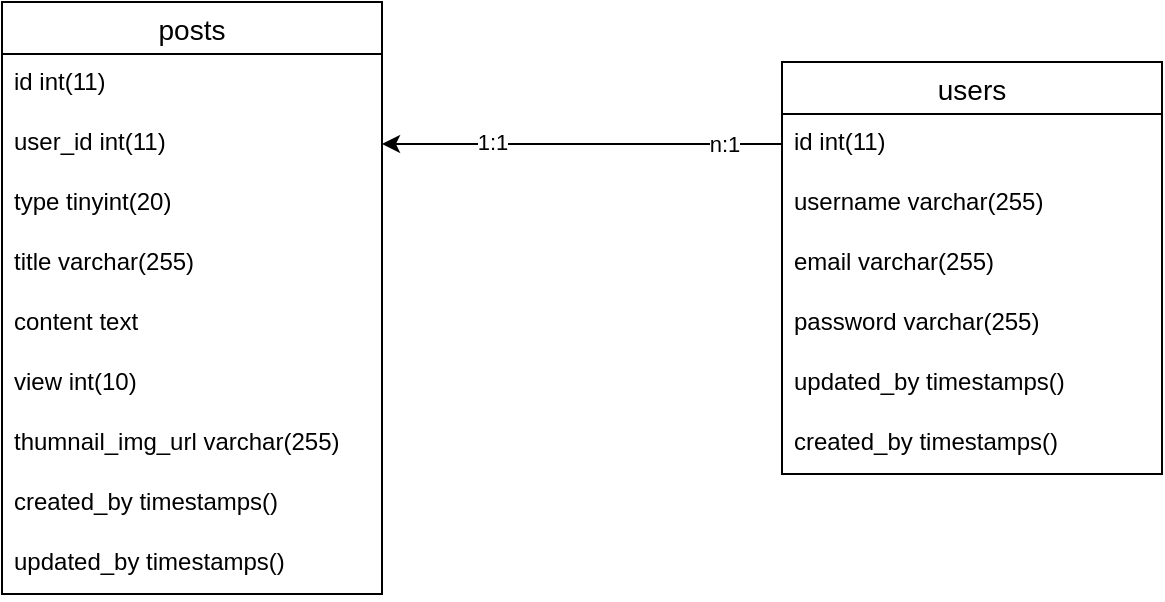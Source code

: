 <mxfile version="15.2.9" type="device"><diagram id="iXRQ_BEItIxGZ6AXF5c_" name="Page-1"><mxGraphModel dx="990" dy="539" grid="1" gridSize="10" guides="1" tooltips="1" connect="1" arrows="1" fold="1" page="1" pageScale="1" pageWidth="827" pageHeight="1169" math="0" shadow="0"><root><mxCell id="0"/><mxCell id="1" parent="0"/><mxCell id="wmqagzYbETPhQ_Lsa4sV-1" value="posts" style="swimlane;fontStyle=0;childLayout=stackLayout;horizontal=1;startSize=26;horizontalStack=0;resizeParent=1;resizeParentMax=0;resizeLast=0;collapsible=1;marginBottom=0;align=center;fontSize=14;" parent="1" vertex="1"><mxGeometry x="110" y="350" width="190" height="296" as="geometry"/></mxCell><mxCell id="wmqagzYbETPhQ_Lsa4sV-2" value="id int(11)" style="text;strokeColor=none;fillColor=none;spacingLeft=4;spacingRight=4;overflow=hidden;rotatable=0;points=[[0,0.5],[1,0.5]];portConstraint=eastwest;fontSize=12;" parent="wmqagzYbETPhQ_Lsa4sV-1" vertex="1"><mxGeometry y="26" width="190" height="30" as="geometry"/></mxCell><mxCell id="wmqagzYbETPhQ_Lsa4sV-12" value="user_id int(11)" style="text;strokeColor=none;fillColor=none;spacingLeft=4;spacingRight=4;overflow=hidden;rotatable=0;points=[[0,0.5],[1,0.5]];portConstraint=eastwest;fontSize=12;" parent="wmqagzYbETPhQ_Lsa4sV-1" vertex="1"><mxGeometry y="56" width="190" height="30" as="geometry"/></mxCell><mxCell id="wmqagzYbETPhQ_Lsa4sV-17" value="type tinyint(20)" style="text;strokeColor=none;fillColor=none;spacingLeft=4;spacingRight=4;overflow=hidden;rotatable=0;points=[[0,0.5],[1,0.5]];portConstraint=eastwest;fontSize=12;" parent="wmqagzYbETPhQ_Lsa4sV-1" vertex="1"><mxGeometry y="86" width="190" height="30" as="geometry"/></mxCell><mxCell id="wmqagzYbETPhQ_Lsa4sV-3" value="title varchar(255)" style="text;strokeColor=none;fillColor=none;spacingLeft=4;spacingRight=4;overflow=hidden;rotatable=0;points=[[0,0.5],[1,0.5]];portConstraint=eastwest;fontSize=12;" parent="wmqagzYbETPhQ_Lsa4sV-1" vertex="1"><mxGeometry y="116" width="190" height="30" as="geometry"/></mxCell><mxCell id="wmqagzYbETPhQ_Lsa4sV-4" value="content text" style="text;strokeColor=none;fillColor=none;spacingLeft=4;spacingRight=4;overflow=hidden;rotatable=0;points=[[0,0.5],[1,0.5]];portConstraint=eastwest;fontSize=12;" parent="wmqagzYbETPhQ_Lsa4sV-1" vertex="1"><mxGeometry y="146" width="190" height="30" as="geometry"/></mxCell><mxCell id="wmqagzYbETPhQ_Lsa4sV-16" value="view int(10)" style="text;strokeColor=none;fillColor=none;spacingLeft=4;spacingRight=4;overflow=hidden;rotatable=0;points=[[0,0.5],[1,0.5]];portConstraint=eastwest;fontSize=12;" parent="wmqagzYbETPhQ_Lsa4sV-1" vertex="1"><mxGeometry y="176" width="190" height="30" as="geometry"/></mxCell><mxCell id="wmqagzYbETPhQ_Lsa4sV-5" value="thumnail_img_url varchar(255)" style="text;strokeColor=none;fillColor=none;spacingLeft=4;spacingRight=4;overflow=hidden;rotatable=0;points=[[0,0.5],[1,0.5]];portConstraint=eastwest;fontSize=12;" parent="wmqagzYbETPhQ_Lsa4sV-1" vertex="1"><mxGeometry y="206" width="190" height="30" as="geometry"/></mxCell><mxCell id="wmqagzYbETPhQ_Lsa4sV-19" value="created_by timestamps()" style="text;strokeColor=none;fillColor=none;spacingLeft=4;spacingRight=4;overflow=hidden;rotatable=0;points=[[0,0.5],[1,0.5]];portConstraint=eastwest;fontSize=12;" parent="wmqagzYbETPhQ_Lsa4sV-1" vertex="1"><mxGeometry y="236" width="190" height="30" as="geometry"/></mxCell><mxCell id="wmqagzYbETPhQ_Lsa4sV-18" value="updated_by timestamps()" style="text;strokeColor=none;fillColor=none;spacingLeft=4;spacingRight=4;overflow=hidden;rotatable=0;points=[[0,0.5],[1,0.5]];portConstraint=eastwest;fontSize=12;" parent="wmqagzYbETPhQ_Lsa4sV-1" vertex="1"><mxGeometry y="266" width="190" height="30" as="geometry"/></mxCell><mxCell id="wmqagzYbETPhQ_Lsa4sV-6" value="users" style="swimlane;fontStyle=0;childLayout=stackLayout;horizontal=1;startSize=26;horizontalStack=0;resizeParent=1;resizeParentMax=0;resizeLast=0;collapsible=1;marginBottom=0;align=center;fontSize=14;" parent="1" vertex="1"><mxGeometry x="500" y="380" width="190" height="206" as="geometry"/></mxCell><mxCell id="wmqagzYbETPhQ_Lsa4sV-7" value="id int(11)" style="text;strokeColor=none;fillColor=none;spacingLeft=4;spacingRight=4;overflow=hidden;rotatable=0;points=[[0,0.5],[1,0.5]];portConstraint=eastwest;fontSize=12;" parent="wmqagzYbETPhQ_Lsa4sV-6" vertex="1"><mxGeometry y="26" width="190" height="30" as="geometry"/></mxCell><mxCell id="wmqagzYbETPhQ_Lsa4sV-8" value="username varchar(255)" style="text;strokeColor=none;fillColor=none;spacingLeft=4;spacingRight=4;overflow=hidden;rotatable=0;points=[[0,0.5],[1,0.5]];portConstraint=eastwest;fontSize=12;" parent="wmqagzYbETPhQ_Lsa4sV-6" vertex="1"><mxGeometry y="56" width="190" height="30" as="geometry"/></mxCell><mxCell id="wmqagzYbETPhQ_Lsa4sV-9" value="email varchar(255)" style="text;strokeColor=none;fillColor=none;spacingLeft=4;spacingRight=4;overflow=hidden;rotatable=0;points=[[0,0.5],[1,0.5]];portConstraint=eastwest;fontSize=12;" parent="wmqagzYbETPhQ_Lsa4sV-6" vertex="1"><mxGeometry y="86" width="190" height="30" as="geometry"/></mxCell><mxCell id="wmqagzYbETPhQ_Lsa4sV-11" value="password varchar(255)" style="text;strokeColor=none;fillColor=none;spacingLeft=4;spacingRight=4;overflow=hidden;rotatable=0;points=[[0,0.5],[1,0.5]];portConstraint=eastwest;fontSize=12;" parent="wmqagzYbETPhQ_Lsa4sV-6" vertex="1"><mxGeometry y="116" width="190" height="30" as="geometry"/></mxCell><mxCell id="wmqagzYbETPhQ_Lsa4sV-20" value="updated_by timestamps()" style="text;strokeColor=none;fillColor=none;spacingLeft=4;spacingRight=4;overflow=hidden;rotatable=0;points=[[0,0.5],[1,0.5]];portConstraint=eastwest;fontSize=12;" parent="wmqagzYbETPhQ_Lsa4sV-6" vertex="1"><mxGeometry y="146" width="190" height="30" as="geometry"/></mxCell><mxCell id="wmqagzYbETPhQ_Lsa4sV-21" value="created_by timestamps()" style="text;strokeColor=none;fillColor=none;spacingLeft=4;spacingRight=4;overflow=hidden;rotatable=0;points=[[0,0.5],[1,0.5]];portConstraint=eastwest;fontSize=12;" parent="wmqagzYbETPhQ_Lsa4sV-6" vertex="1"><mxGeometry y="176" width="190" height="30" as="geometry"/></mxCell><mxCell id="wmqagzYbETPhQ_Lsa4sV-13" style="edgeStyle=orthogonalEdgeStyle;rounded=0;orthogonalLoop=1;jettySize=auto;html=1;" parent="1" source="wmqagzYbETPhQ_Lsa4sV-7" target="wmqagzYbETPhQ_Lsa4sV-12" edge="1"><mxGeometry relative="1" as="geometry"/></mxCell><mxCell id="wmqagzYbETPhQ_Lsa4sV-14" value="n:1" style="edgeLabel;html=1;align=center;verticalAlign=middle;resizable=0;points=[];" parent="wmqagzYbETPhQ_Lsa4sV-13" vertex="1" connectable="0"><mxGeometry x="-0.708" y="2" relative="1" as="geometry"><mxPoint y="-2" as="offset"/></mxGeometry></mxCell><mxCell id="wmqagzYbETPhQ_Lsa4sV-15" value="1:1" style="edgeLabel;html=1;align=center;verticalAlign=middle;resizable=0;points=[];" parent="1" vertex="1" connectable="0"><mxGeometry x="350" y="420" as="geometry"><mxPoint x="5" as="offset"/></mxGeometry></mxCell></root></mxGraphModel></diagram></mxfile>